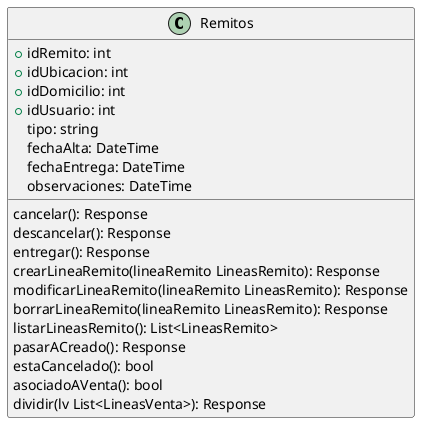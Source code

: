 @startuml Remitos
class Remitos{
    +idRemito: int
    +idUbicacion: int
    +idDomicilio: int
    +idUsuario: int
    tipo: string
    fechaAlta: DateTime
    fechaEntrega: DateTime
    observaciones: DateTime
    
    cancelar(): Response
    descancelar(): Response
    entregar(): Response
    crearLineaRemito(lineaRemito LineasRemito): Response
    modificarLineaRemito(lineaRemito LineasRemito): Response
    borrarLineaRemito(lineaRemito LineasRemito): Response
    listarLineasRemito(): List<LineasRemito>
    pasarACreado(): Response
    estaCancelado(): bool
    asociadoAVenta(): bool
    dividir(lv List<LineasVenta>): Response
}
@enduml